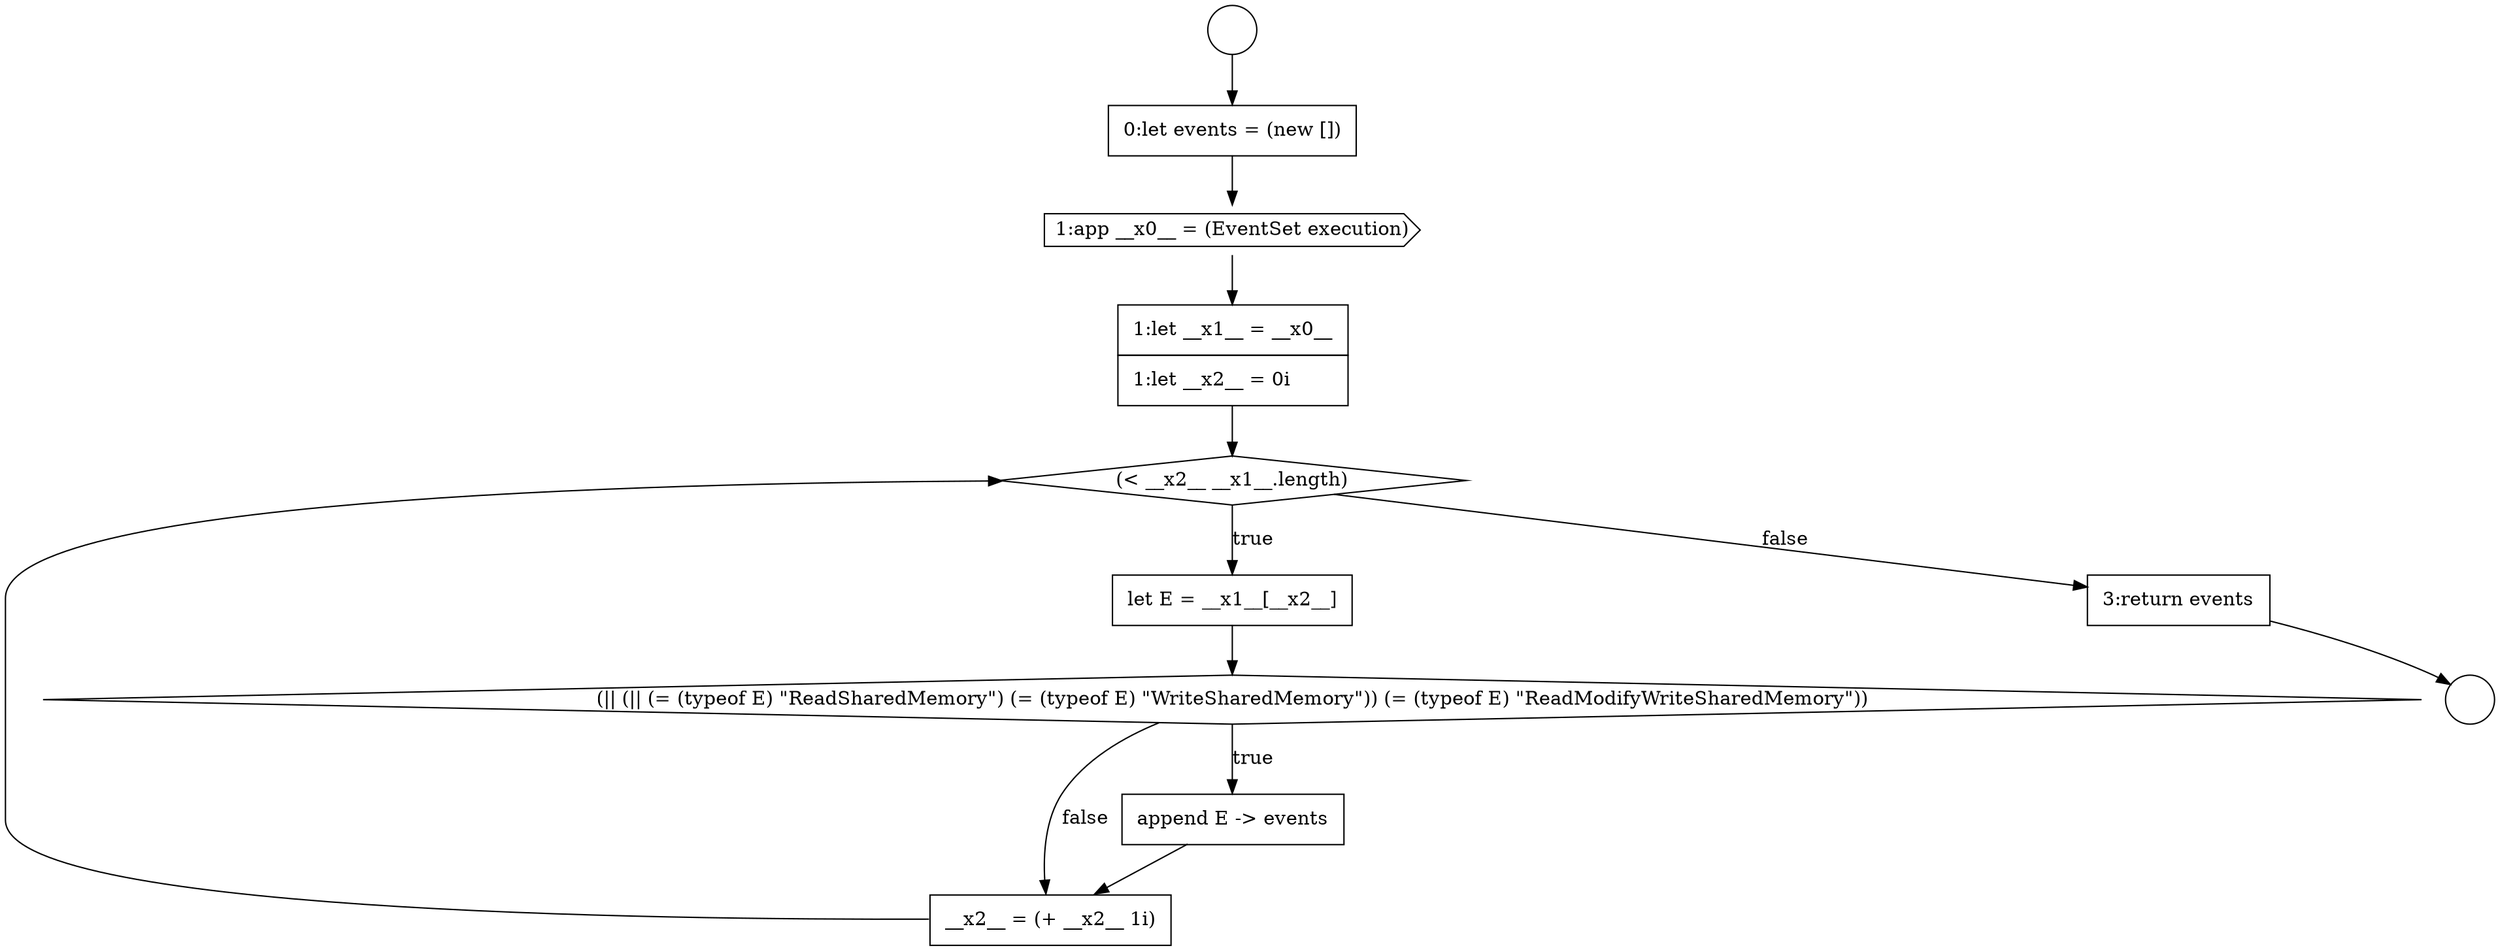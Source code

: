 digraph {
  node19863 [shape=none, margin=0, label=<<font color="black">
    <table border="0" cellborder="1" cellspacing="0" cellpadding="10">
      <tr><td align="left">0:let events = (new [])</td></tr>
    </table>
  </font>> color="black" fillcolor="white" style=filled]
  node19868 [shape=diamond, label=<<font color="black">(|| (|| (= (typeof E) &quot;ReadSharedMemory&quot;) (= (typeof E) &quot;WriteSharedMemory&quot;)) (= (typeof E) &quot;ReadModifyWriteSharedMemory&quot;))</font>> color="black" fillcolor="white" style=filled]
  node19864 [shape=cds, label=<<font color="black">1:app __x0__ = (EventSet execution)</font>> color="black" fillcolor="white" style=filled]
  node19867 [shape=none, margin=0, label=<<font color="black">
    <table border="0" cellborder="1" cellspacing="0" cellpadding="10">
      <tr><td align="left">let E = __x1__[__x2__]</td></tr>
    </table>
  </font>> color="black" fillcolor="white" style=filled]
  node19871 [shape=none, margin=0, label=<<font color="black">
    <table border="0" cellborder="1" cellspacing="0" cellpadding="10">
      <tr><td align="left">3:return events</td></tr>
    </table>
  </font>> color="black" fillcolor="white" style=filled]
  node19861 [shape=circle label=" " color="black" fillcolor="white" style=filled]
  node19870 [shape=none, margin=0, label=<<font color="black">
    <table border="0" cellborder="1" cellspacing="0" cellpadding="10">
      <tr><td align="left">__x2__ = (+ __x2__ 1i)</td></tr>
    </table>
  </font>> color="black" fillcolor="white" style=filled]
  node19866 [shape=diamond, label=<<font color="black">(&lt; __x2__ __x1__.length)</font>> color="black" fillcolor="white" style=filled]
  node19862 [shape=circle label=" " color="black" fillcolor="white" style=filled]
  node19869 [shape=none, margin=0, label=<<font color="black">
    <table border="0" cellborder="1" cellspacing="0" cellpadding="10">
      <tr><td align="left">append E -&gt; events</td></tr>
    </table>
  </font>> color="black" fillcolor="white" style=filled]
  node19865 [shape=none, margin=0, label=<<font color="black">
    <table border="0" cellborder="1" cellspacing="0" cellpadding="10">
      <tr><td align="left">1:let __x1__ = __x0__</td></tr>
      <tr><td align="left">1:let __x2__ = 0i</td></tr>
    </table>
  </font>> color="black" fillcolor="white" style=filled]
  node19865 -> node19866 [ color="black"]
  node19868 -> node19869 [label=<<font color="black">true</font>> color="black"]
  node19868 -> node19870 [label=<<font color="black">false</font>> color="black"]
  node19864 -> node19865 [ color="black"]
  node19866 -> node19867 [label=<<font color="black">true</font>> color="black"]
  node19866 -> node19871 [label=<<font color="black">false</font>> color="black"]
  node19870 -> node19866 [ color="black"]
  node19863 -> node19864 [ color="black"]
  node19869 -> node19870 [ color="black"]
  node19861 -> node19863 [ color="black"]
  node19867 -> node19868 [ color="black"]
  node19871 -> node19862 [ color="black"]
}
